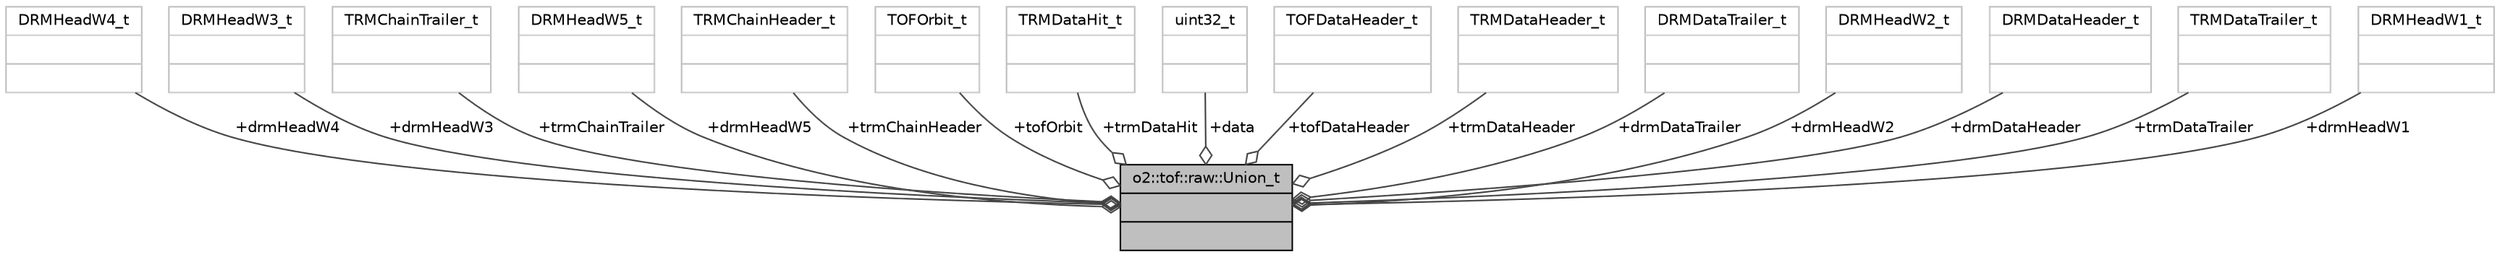 digraph "o2::tof::raw::Union_t"
{
 // INTERACTIVE_SVG=YES
  bgcolor="transparent";
  edge [fontname="Helvetica",fontsize="10",labelfontname="Helvetica",labelfontsize="10"];
  node [fontname="Helvetica",fontsize="10",shape=record];
  Node1 [label="{o2::tof::raw::Union_t\n||}",height=0.2,width=0.4,color="black", fillcolor="grey75", style="filled", fontcolor="black"];
  Node2 -> Node1 [color="grey25",fontsize="10",style="solid",label=" +drmHeadW4" ,arrowhead="odiamond",fontname="Helvetica"];
  Node2 [label="{DRMHeadW4_t\n||}",height=0.2,width=0.4,color="grey75"];
  Node3 -> Node1 [color="grey25",fontsize="10",style="solid",label=" +drmHeadW3" ,arrowhead="odiamond",fontname="Helvetica"];
  Node3 [label="{DRMHeadW3_t\n||}",height=0.2,width=0.4,color="grey75"];
  Node4 -> Node1 [color="grey25",fontsize="10",style="solid",label=" +trmChainTrailer" ,arrowhead="odiamond",fontname="Helvetica"];
  Node4 [label="{TRMChainTrailer_t\n||}",height=0.2,width=0.4,color="grey75"];
  Node5 -> Node1 [color="grey25",fontsize="10",style="solid",label=" +drmHeadW5" ,arrowhead="odiamond",fontname="Helvetica"];
  Node5 [label="{DRMHeadW5_t\n||}",height=0.2,width=0.4,color="grey75"];
  Node6 -> Node1 [color="grey25",fontsize="10",style="solid",label=" +trmChainHeader" ,arrowhead="odiamond",fontname="Helvetica"];
  Node6 [label="{TRMChainHeader_t\n||}",height=0.2,width=0.4,color="grey75"];
  Node7 -> Node1 [color="grey25",fontsize="10",style="solid",label=" +tofOrbit" ,arrowhead="odiamond",fontname="Helvetica"];
  Node7 [label="{TOFOrbit_t\n||}",height=0.2,width=0.4,color="grey75"];
  Node8 -> Node1 [color="grey25",fontsize="10",style="solid",label=" +trmDataHit" ,arrowhead="odiamond",fontname="Helvetica"];
  Node8 [label="{TRMDataHit_t\n||}",height=0.2,width=0.4,color="grey75"];
  Node9 -> Node1 [color="grey25",fontsize="10",style="solid",label=" +data" ,arrowhead="odiamond",fontname="Helvetica"];
  Node9 [label="{uint32_t\n||}",height=0.2,width=0.4,color="grey75"];
  Node10 -> Node1 [color="grey25",fontsize="10",style="solid",label=" +tofDataHeader" ,arrowhead="odiamond",fontname="Helvetica"];
  Node10 [label="{TOFDataHeader_t\n||}",height=0.2,width=0.4,color="grey75"];
  Node11 -> Node1 [color="grey25",fontsize="10",style="solid",label=" +trmDataHeader" ,arrowhead="odiamond",fontname="Helvetica"];
  Node11 [label="{TRMDataHeader_t\n||}",height=0.2,width=0.4,color="grey75"];
  Node12 -> Node1 [color="grey25",fontsize="10",style="solid",label=" +drmDataTrailer" ,arrowhead="odiamond",fontname="Helvetica"];
  Node12 [label="{DRMDataTrailer_t\n||}",height=0.2,width=0.4,color="grey75"];
  Node13 -> Node1 [color="grey25",fontsize="10",style="solid",label=" +drmHeadW2" ,arrowhead="odiamond",fontname="Helvetica"];
  Node13 [label="{DRMHeadW2_t\n||}",height=0.2,width=0.4,color="grey75"];
  Node14 -> Node1 [color="grey25",fontsize="10",style="solid",label=" +drmDataHeader" ,arrowhead="odiamond",fontname="Helvetica"];
  Node14 [label="{DRMDataHeader_t\n||}",height=0.2,width=0.4,color="grey75"];
  Node15 -> Node1 [color="grey25",fontsize="10",style="solid",label=" +trmDataTrailer" ,arrowhead="odiamond",fontname="Helvetica"];
  Node15 [label="{TRMDataTrailer_t\n||}",height=0.2,width=0.4,color="grey75"];
  Node16 -> Node1 [color="grey25",fontsize="10",style="solid",label=" +drmHeadW1" ,arrowhead="odiamond",fontname="Helvetica"];
  Node16 [label="{DRMHeadW1_t\n||}",height=0.2,width=0.4,color="grey75"];
}
